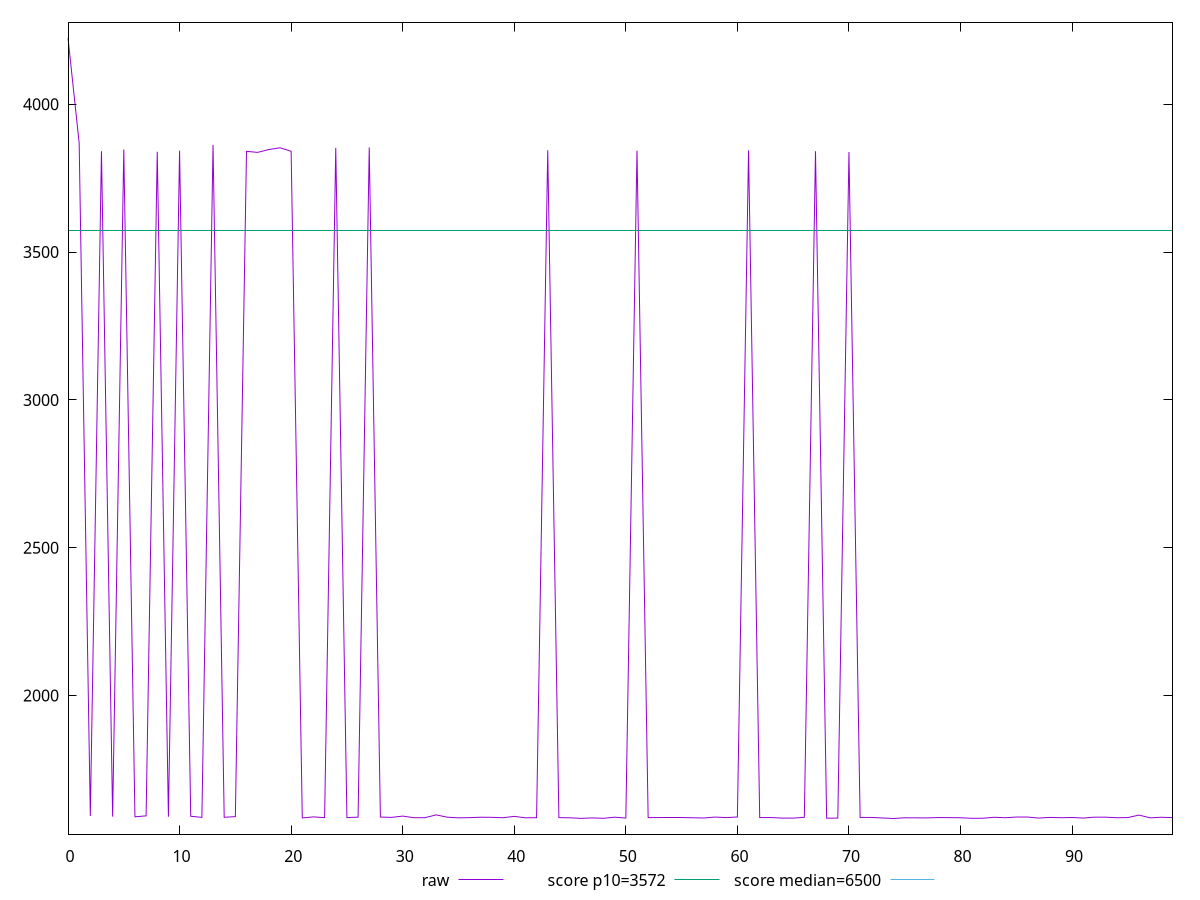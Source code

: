 reset

$raw <<EOF
0 4224.599
1 3868.9750000000004
2 1592.45435
3 3841.231
4 1590.2295
5 3847.2925999999998
6 1589.6067500000004
7 1592.8225500000003
8 3839.4972
9 1589.6706999999997
10 3843.2251
11 1591.5945
12 1587.7009999999998
13 3862.481
14 1588.0744999999997
15 1590.3213
16 3840.9029
17 3837.3810000000003
18 3847.0186999999996
19 3852.8669999999993
20 3841.1774
21 1585.99455
22 1589.3428
23 1586.7523999999999
24 3852.6582
25 1586.95825
26 1588.45805
27 3853.8519999999994
28 1588.8905000000002
29 1587.7060999999999
30 1592.0801999999999
31 1586.6899999999998
32 1586.6981500000002
33 1596.1574999999998
34 1588.3654999999999
35 1586.2314999999999
36 1586.8096999999998
37 1588.2376
38 1587.8600499999998
39 1586.4813
40 1591.1285
41 1586.2369999999999
42 1586.6513
43 3844.7561000000005
44 1586.84795
45 1586.3517500000003
46 1584.3872000000001
47 1585.8951
48 1584.5807499999996
49 1588.3280499999996
50 1585.3604999999998
51 3843.3289999999997
52 1586.873
53 1587.1605
54 1587.3699000000001
55 1587.1970999999999
56 1586.39205
57 1585.64045
58 1588.7763
59 1586.973
60 1588.9845
61 3844.1829999999995
62 1587.1275
63 1587.2091999999998
64 1585.2359999999999
65 1585.1779999999999
66 1587.8980000000001
67 3841.2765999999997
68 1585.02025
69 1585.3428999999996
70 3838.6709999999994
71 1587.6249500000004
72 1587.5367
73 1585.72
74 1583.8697000000002
75 1586.4031000000002
76 1586.0978999999998
77 1585.98085
78 1587.216
79 1586.8871499999996
80 1586.46
81 1584.5865
82 1584.81685
83 1588.0929999999998
84 1586.549
85 1588.7979999999998
86 1588.9079499999998
87 1585.4054999999998
88 1587.6950500000003
89 1586.52785
90 1587.3583500000002
91 1585.3595
92 1588.5535
93 1588.4306500000002
94 1586.54225
95 1587.0524
96 1595.4447
97 1586.1742
98 1588.1387
99 1586.8999999999999
EOF

set key outside below
set xrange [0:99]
set yrange [1531.0551140000002:4277.413586000001]
set trange [1531.0551140000002:4277.413586000001]
set terminal svg size 640, 500 enhanced background rgb 'white'
set output "report_00026_2021-02-22T21:38:55.199Z/first-cpu-idle/samples/pages+cached+noadtech+nomedia+nocss/raw/values.svg"

plot $raw title "raw" with line, \
     3572 title "score p10=3572", \
     6500 title "score median=6500"

reset
